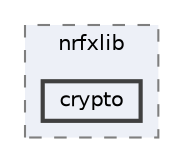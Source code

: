 digraph "build/modules/nrfxlib/nrfxlib/crypto"
{
 // LATEX_PDF_SIZE
  bgcolor="transparent";
  edge [fontname=Helvetica,fontsize=10,labelfontname=Helvetica,labelfontsize=10];
  node [fontname=Helvetica,fontsize=10,shape=box,height=0.2,width=0.4];
  compound=true
  subgraph clusterdir_877b11f81938b3c68b0897651dbb8db9 {
    graph [ bgcolor="#edf0f7", pencolor="grey50", label="nrfxlib", fontname=Helvetica,fontsize=10 style="filled,dashed", URL="dir_877b11f81938b3c68b0897651dbb8db9.html",tooltip=""]
  dir_91c946ebe8bc51d8d337c6bb1e725139 [label="crypto", fillcolor="#edf0f7", color="grey25", style="filled,bold", URL="dir_91c946ebe8bc51d8d337c6bb1e725139.html",tooltip=""];
  }
}
